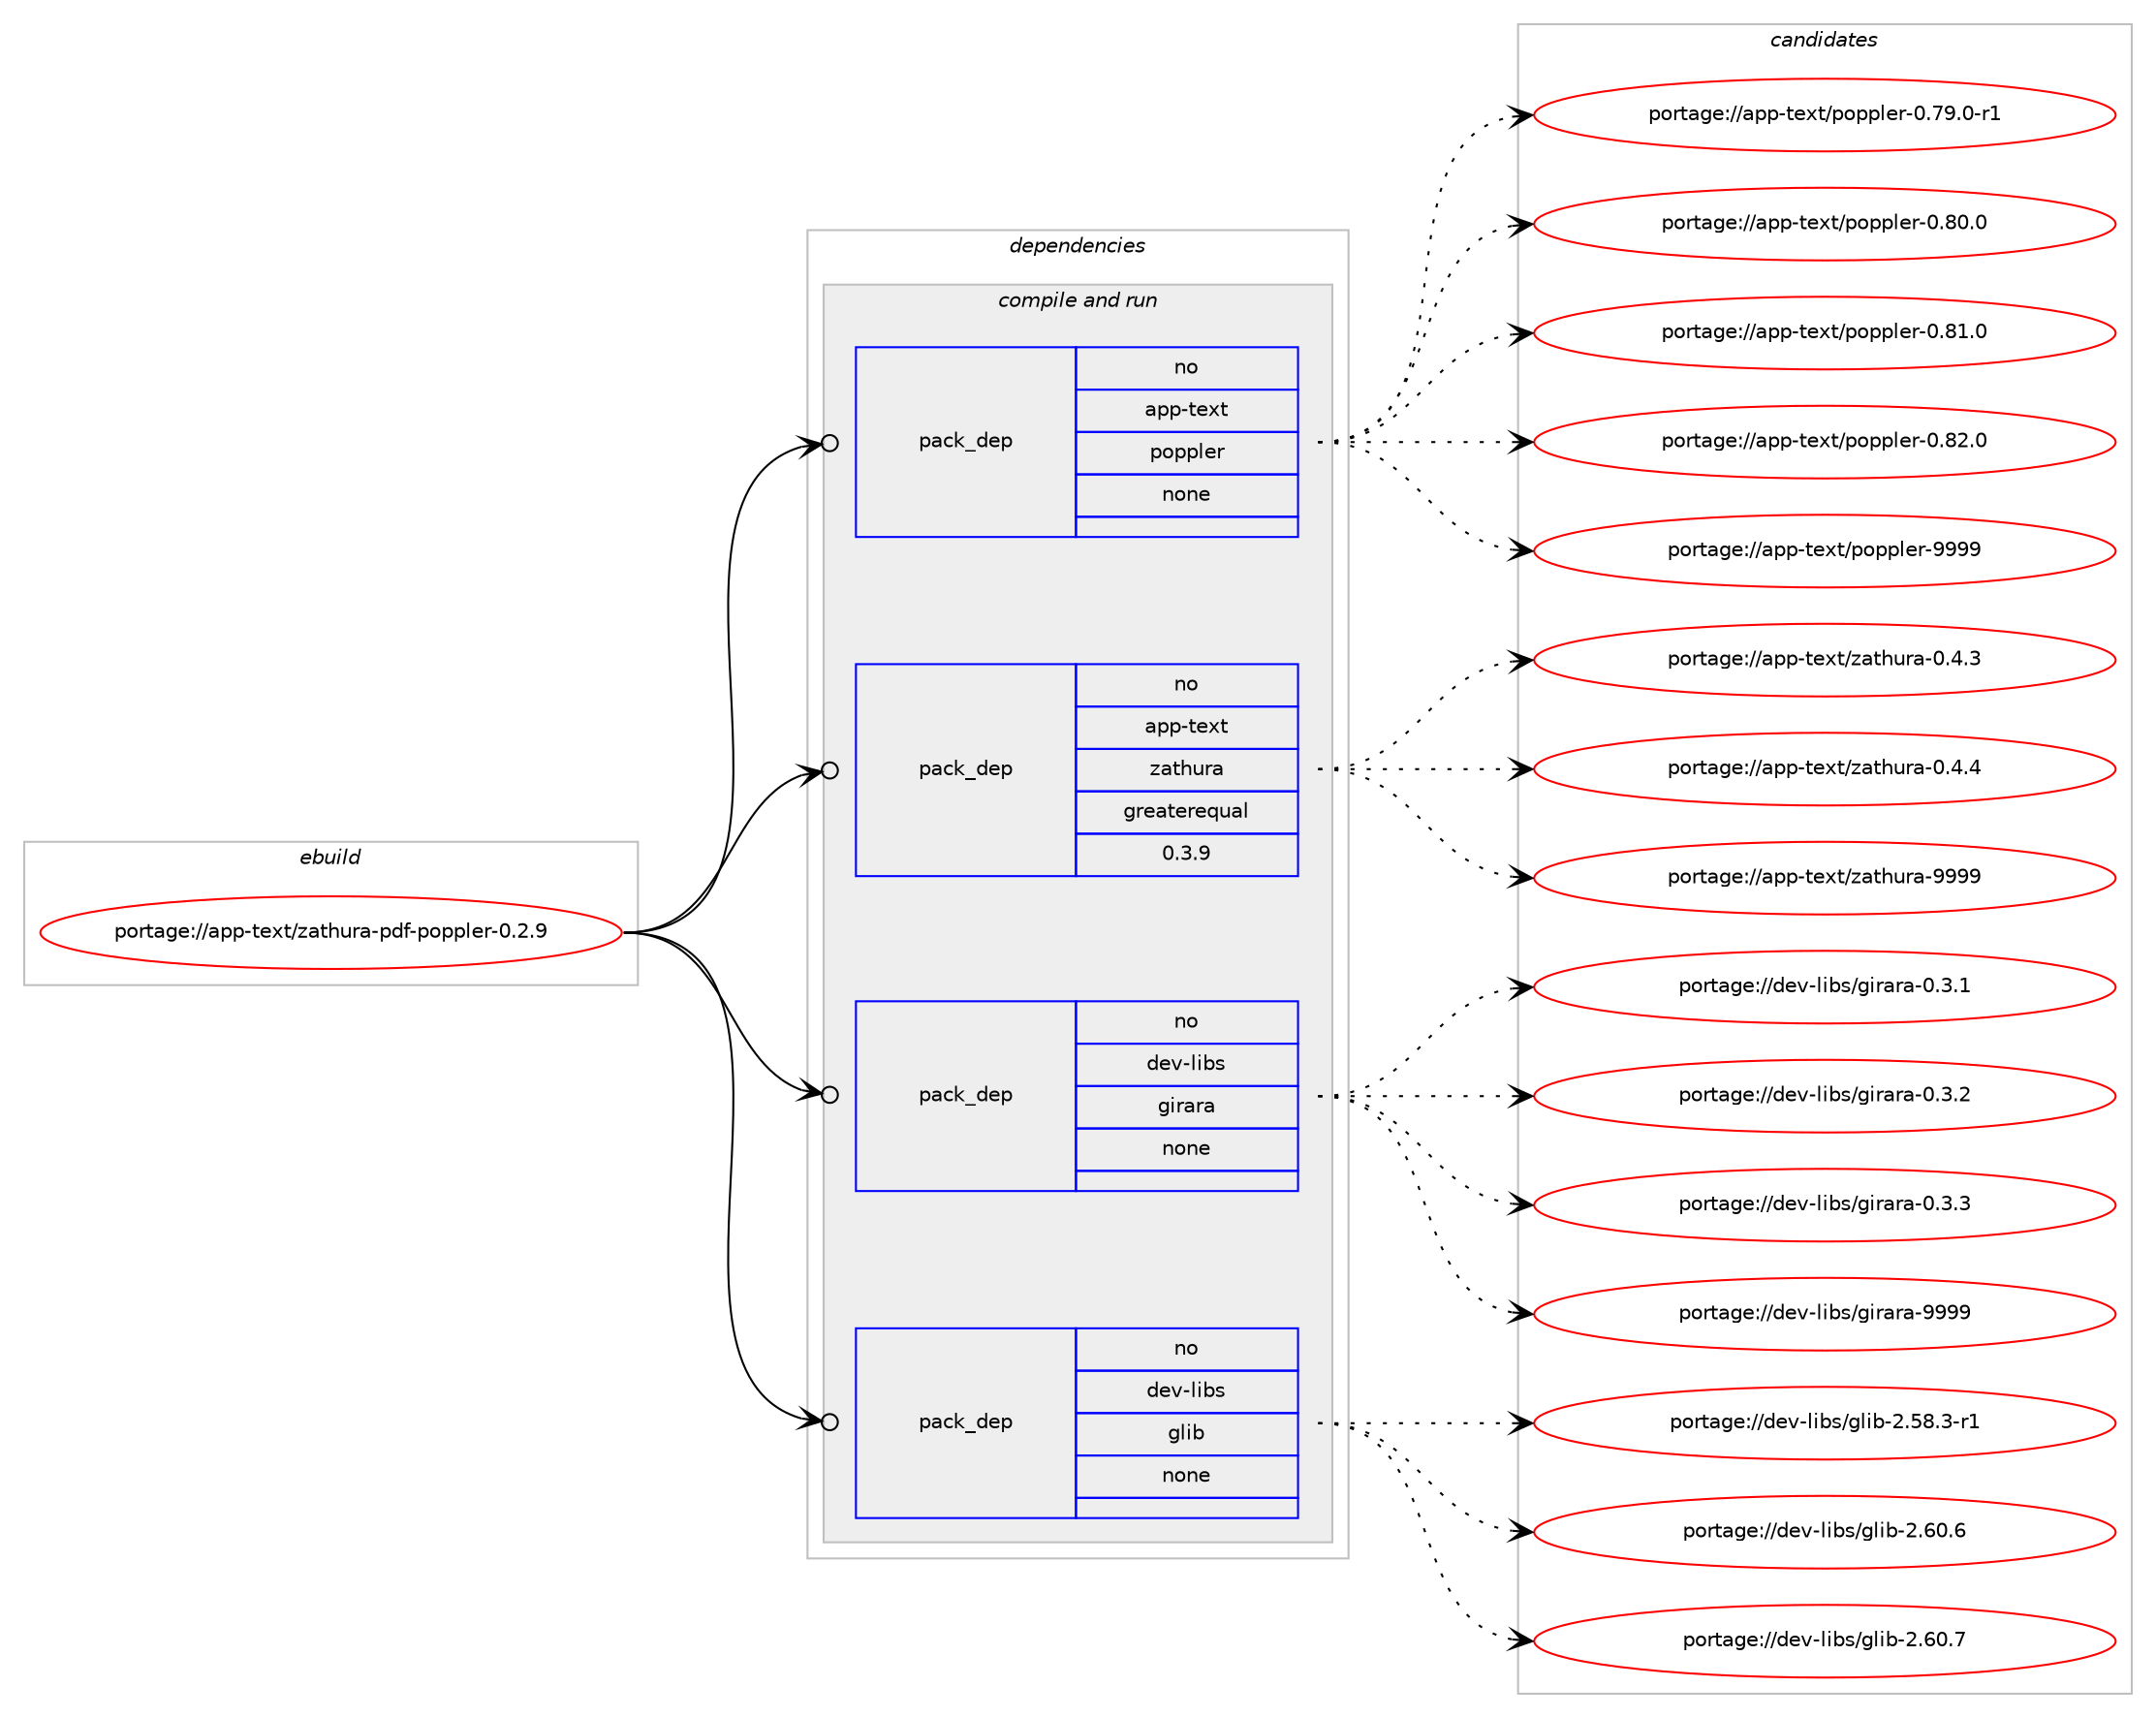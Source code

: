 digraph prolog {

# *************
# Graph options
# *************

newrank=true;
concentrate=true;
compound=true;
graph [rankdir=LR,fontname=Helvetica,fontsize=10,ranksep=1.5];#, ranksep=2.5, nodesep=0.2];
edge  [arrowhead=vee];
node  [fontname=Helvetica,fontsize=10];

# **********
# The ebuild
# **********

subgraph cluster_leftcol {
color=gray;
rank=same;
label=<<i>ebuild</i>>;
id [label="portage://app-text/zathura-pdf-poppler-0.2.9", color=red, width=4, href="../app-text/zathura-pdf-poppler-0.2.9.svg"];
}

# ****************
# The dependencies
# ****************

subgraph cluster_midcol {
color=gray;
label=<<i>dependencies</i>>;
subgraph cluster_compile {
fillcolor="#eeeeee";
style=filled;
label=<<i>compile</i>>;
}
subgraph cluster_compileandrun {
fillcolor="#eeeeee";
style=filled;
label=<<i>compile and run</i>>;
subgraph pack36516 {
dependency49040 [label=<<TABLE BORDER="0" CELLBORDER="1" CELLSPACING="0" CELLPADDING="4" WIDTH="220"><TR><TD ROWSPAN="6" CELLPADDING="30">pack_dep</TD></TR><TR><TD WIDTH="110">no</TD></TR><TR><TD>app-text</TD></TR><TR><TD>poppler</TD></TR><TR><TD>none</TD></TR><TR><TD></TD></TR></TABLE>>, shape=none, color=blue];
}
id:e -> dependency49040:w [weight=20,style="solid",arrowhead="odotvee"];
subgraph pack36517 {
dependency49041 [label=<<TABLE BORDER="0" CELLBORDER="1" CELLSPACING="0" CELLPADDING="4" WIDTH="220"><TR><TD ROWSPAN="6" CELLPADDING="30">pack_dep</TD></TR><TR><TD WIDTH="110">no</TD></TR><TR><TD>app-text</TD></TR><TR><TD>zathura</TD></TR><TR><TD>greaterequal</TD></TR><TR><TD>0.3.9</TD></TR></TABLE>>, shape=none, color=blue];
}
id:e -> dependency49041:w [weight=20,style="solid",arrowhead="odotvee"];
subgraph pack36518 {
dependency49042 [label=<<TABLE BORDER="0" CELLBORDER="1" CELLSPACING="0" CELLPADDING="4" WIDTH="220"><TR><TD ROWSPAN="6" CELLPADDING="30">pack_dep</TD></TR><TR><TD WIDTH="110">no</TD></TR><TR><TD>dev-libs</TD></TR><TR><TD>girara</TD></TR><TR><TD>none</TD></TR><TR><TD></TD></TR></TABLE>>, shape=none, color=blue];
}
id:e -> dependency49042:w [weight=20,style="solid",arrowhead="odotvee"];
subgraph pack36519 {
dependency49043 [label=<<TABLE BORDER="0" CELLBORDER="1" CELLSPACING="0" CELLPADDING="4" WIDTH="220"><TR><TD ROWSPAN="6" CELLPADDING="30">pack_dep</TD></TR><TR><TD WIDTH="110">no</TD></TR><TR><TD>dev-libs</TD></TR><TR><TD>glib</TD></TR><TR><TD>none</TD></TR><TR><TD></TD></TR></TABLE>>, shape=none, color=blue];
}
id:e -> dependency49043:w [weight=20,style="solid",arrowhead="odotvee"];
}
subgraph cluster_run {
fillcolor="#eeeeee";
style=filled;
label=<<i>run</i>>;
}
}

# **************
# The candidates
# **************

subgraph cluster_choices {
rank=same;
color=gray;
label=<<i>candidates</i>>;

subgraph choice36516 {
color=black;
nodesep=1;
choiceportage971121124511610112011647112111112112108101114454846555746484511449 [label="portage://app-text/poppler-0.79.0-r1", color=red, width=4,href="../app-text/poppler-0.79.0-r1.svg"];
choiceportage97112112451161011201164711211111211210810111445484656484648 [label="portage://app-text/poppler-0.80.0", color=red, width=4,href="../app-text/poppler-0.80.0.svg"];
choiceportage97112112451161011201164711211111211210810111445484656494648 [label="portage://app-text/poppler-0.81.0", color=red, width=4,href="../app-text/poppler-0.81.0.svg"];
choiceportage97112112451161011201164711211111211210810111445484656504648 [label="portage://app-text/poppler-0.82.0", color=red, width=4,href="../app-text/poppler-0.82.0.svg"];
choiceportage9711211245116101120116471121111121121081011144557575757 [label="portage://app-text/poppler-9999", color=red, width=4,href="../app-text/poppler-9999.svg"];
dependency49040:e -> choiceportage971121124511610112011647112111112112108101114454846555746484511449:w [style=dotted,weight="100"];
dependency49040:e -> choiceportage97112112451161011201164711211111211210810111445484656484648:w [style=dotted,weight="100"];
dependency49040:e -> choiceportage97112112451161011201164711211111211210810111445484656494648:w [style=dotted,weight="100"];
dependency49040:e -> choiceportage97112112451161011201164711211111211210810111445484656504648:w [style=dotted,weight="100"];
dependency49040:e -> choiceportage9711211245116101120116471121111121121081011144557575757:w [style=dotted,weight="100"];
}
subgraph choice36517 {
color=black;
nodesep=1;
choiceportage9711211245116101120116471229711610411711497454846524651 [label="portage://app-text/zathura-0.4.3", color=red, width=4,href="../app-text/zathura-0.4.3.svg"];
choiceportage9711211245116101120116471229711610411711497454846524652 [label="portage://app-text/zathura-0.4.4", color=red, width=4,href="../app-text/zathura-0.4.4.svg"];
choiceportage97112112451161011201164712297116104117114974557575757 [label="portage://app-text/zathura-9999", color=red, width=4,href="../app-text/zathura-9999.svg"];
dependency49041:e -> choiceportage9711211245116101120116471229711610411711497454846524651:w [style=dotted,weight="100"];
dependency49041:e -> choiceportage9711211245116101120116471229711610411711497454846524652:w [style=dotted,weight="100"];
dependency49041:e -> choiceportage97112112451161011201164712297116104117114974557575757:w [style=dotted,weight="100"];
}
subgraph choice36518 {
color=black;
nodesep=1;
choiceportage1001011184510810598115471031051149711497454846514649 [label="portage://dev-libs/girara-0.3.1", color=red, width=4,href="../dev-libs/girara-0.3.1.svg"];
choiceportage1001011184510810598115471031051149711497454846514650 [label="portage://dev-libs/girara-0.3.2", color=red, width=4,href="../dev-libs/girara-0.3.2.svg"];
choiceportage1001011184510810598115471031051149711497454846514651 [label="portage://dev-libs/girara-0.3.3", color=red, width=4,href="../dev-libs/girara-0.3.3.svg"];
choiceportage10010111845108105981154710310511497114974557575757 [label="portage://dev-libs/girara-9999", color=red, width=4,href="../dev-libs/girara-9999.svg"];
dependency49042:e -> choiceportage1001011184510810598115471031051149711497454846514649:w [style=dotted,weight="100"];
dependency49042:e -> choiceportage1001011184510810598115471031051149711497454846514650:w [style=dotted,weight="100"];
dependency49042:e -> choiceportage1001011184510810598115471031051149711497454846514651:w [style=dotted,weight="100"];
dependency49042:e -> choiceportage10010111845108105981154710310511497114974557575757:w [style=dotted,weight="100"];
}
subgraph choice36519 {
color=black;
nodesep=1;
choiceportage10010111845108105981154710310810598455046535646514511449 [label="portage://dev-libs/glib-2.58.3-r1", color=red, width=4,href="../dev-libs/glib-2.58.3-r1.svg"];
choiceportage1001011184510810598115471031081059845504654484654 [label="portage://dev-libs/glib-2.60.6", color=red, width=4,href="../dev-libs/glib-2.60.6.svg"];
choiceportage1001011184510810598115471031081059845504654484655 [label="portage://dev-libs/glib-2.60.7", color=red, width=4,href="../dev-libs/glib-2.60.7.svg"];
dependency49043:e -> choiceportage10010111845108105981154710310810598455046535646514511449:w [style=dotted,weight="100"];
dependency49043:e -> choiceportage1001011184510810598115471031081059845504654484654:w [style=dotted,weight="100"];
dependency49043:e -> choiceportage1001011184510810598115471031081059845504654484655:w [style=dotted,weight="100"];
}
}

}

